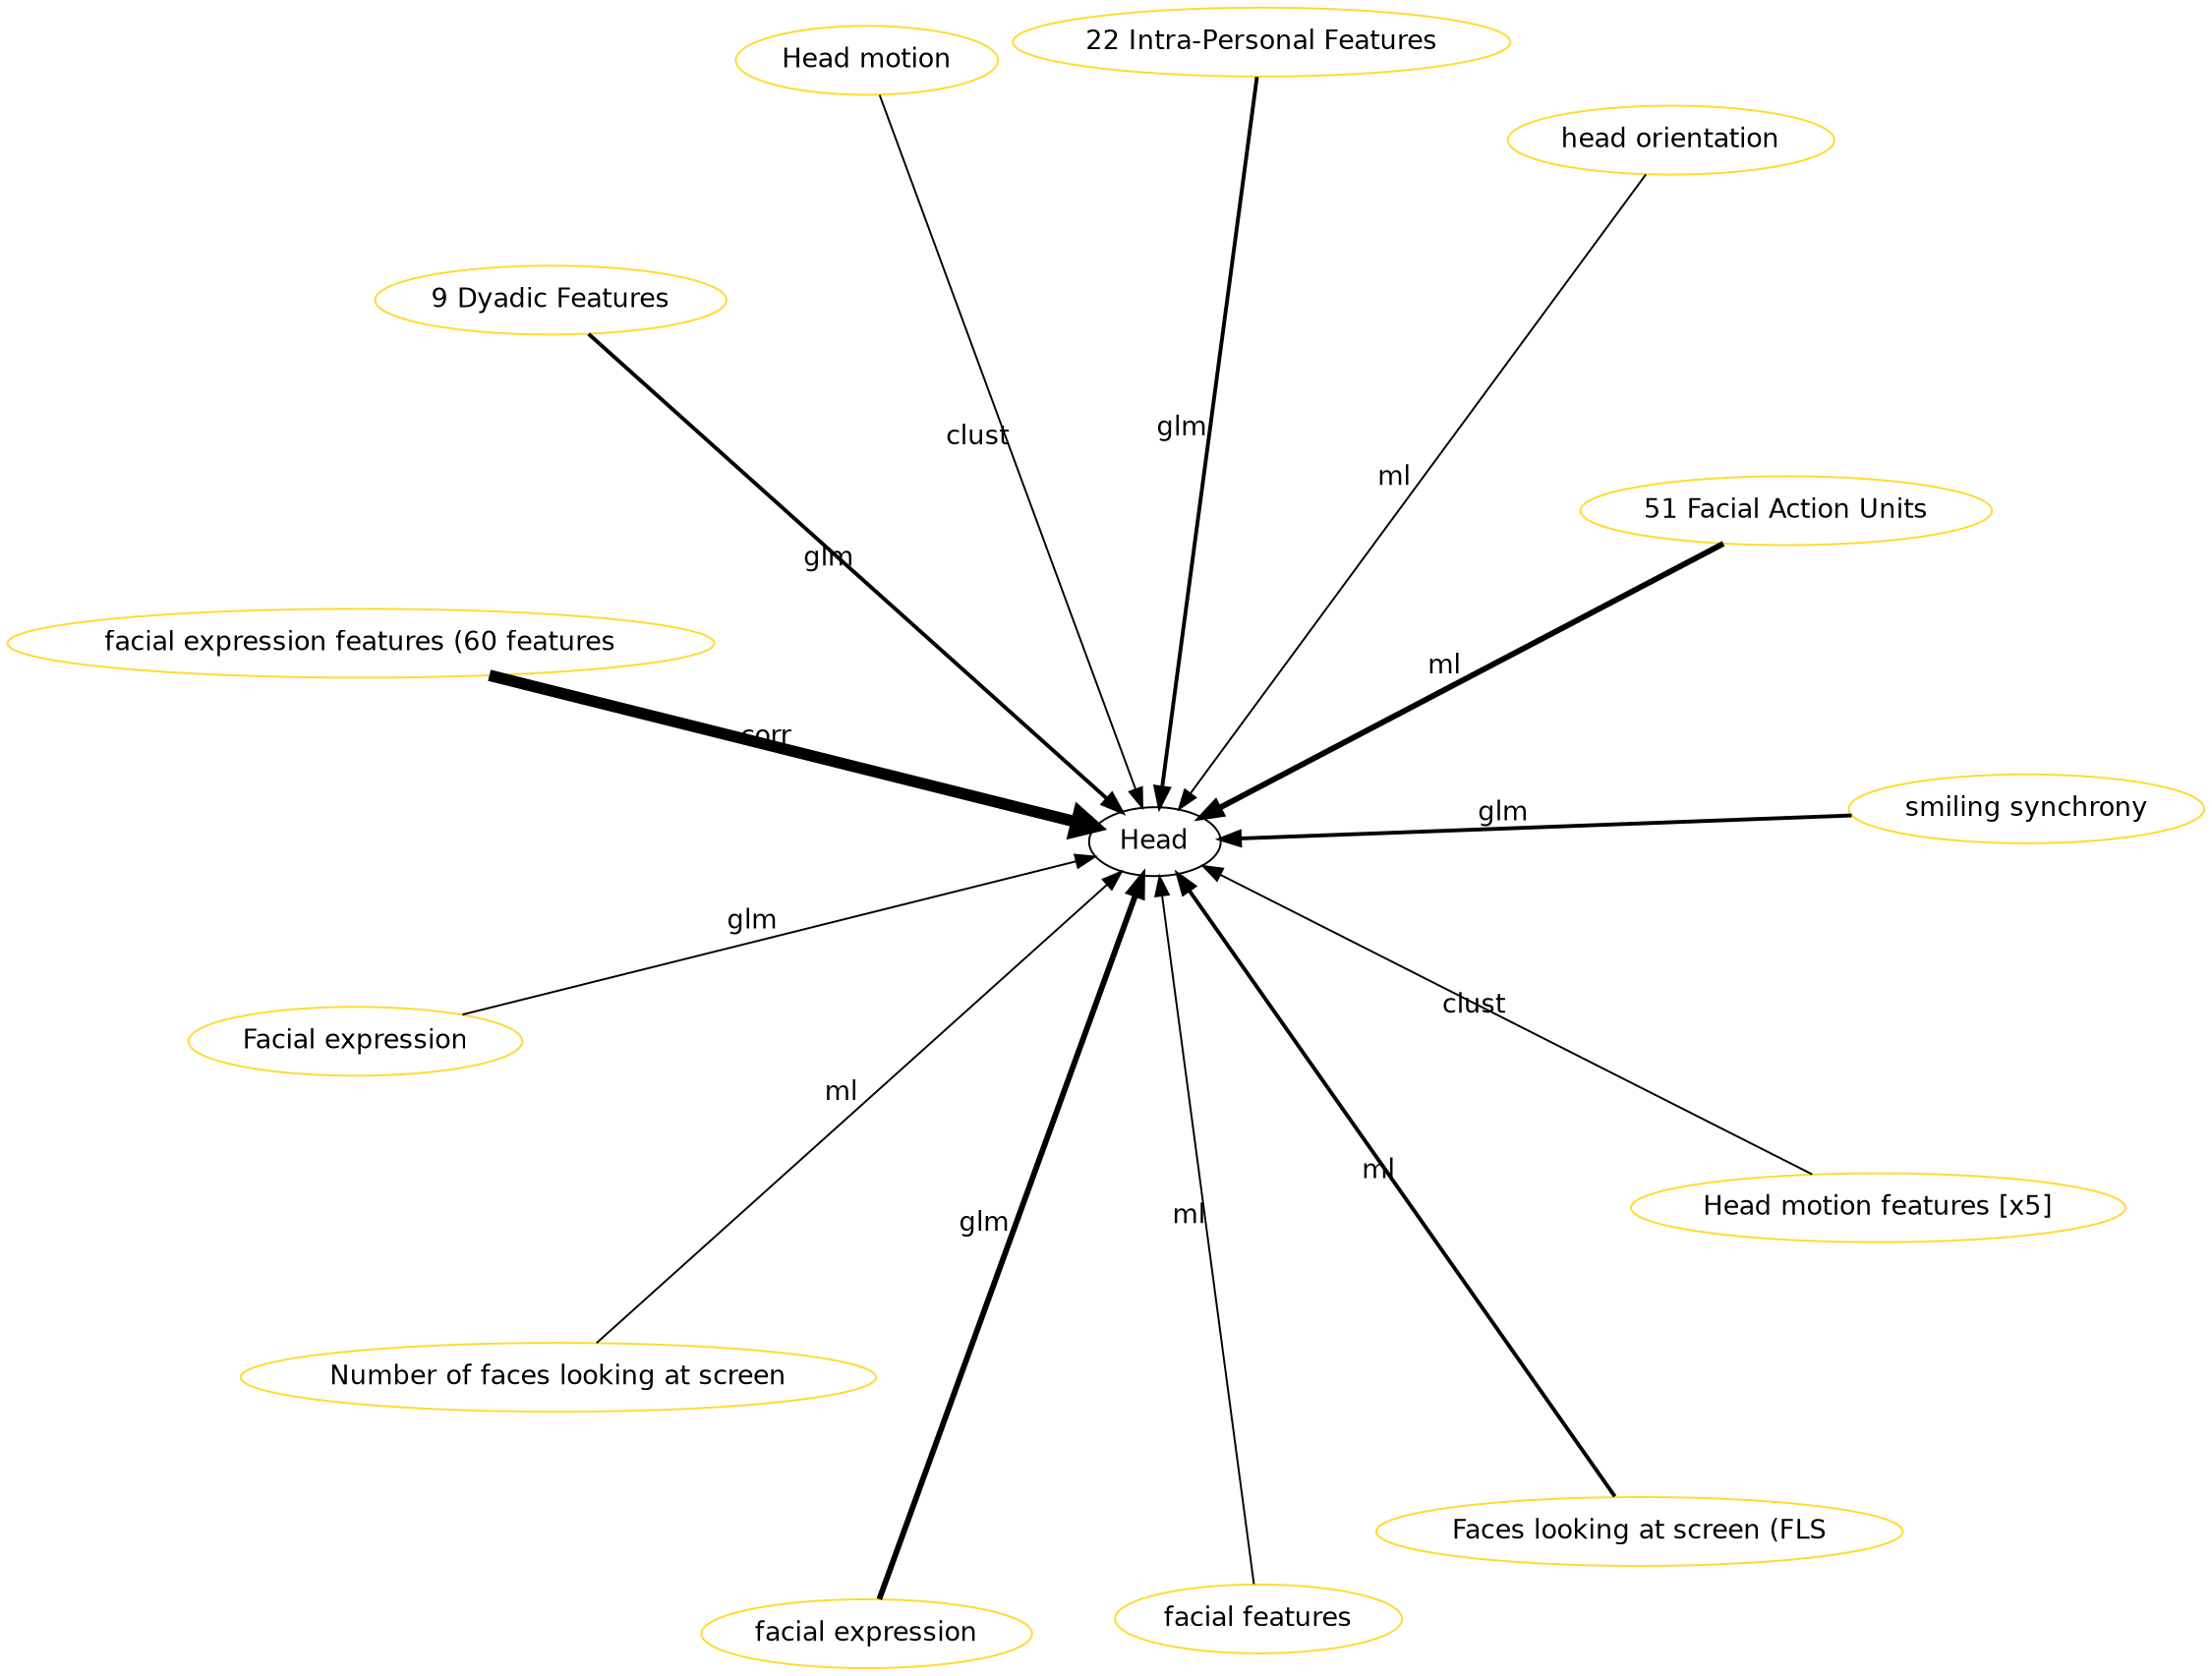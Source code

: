 digraph world {
        size="15,15";
        layout=neato
        graph [fontname = "helvetica"];
        node [fontname = "helvetica", colorscheme=set28];
        edge [fontname = "helvetica", colorscheme=set28];

	"Head" [href="index.svg"];
	"51 Facial Action Units" [href="https://scholar.google.com/scholar?hl=en&q=Automatic%20Recognition%20of%20Affective%20Laughter%20in%20Spontaneous%20Dyadic%20Interactions%20from%20Audiovisual%20Signals" target="_blank" , color="6"];
	"51 Facial Action Units" [href="https://scholar.google.com/scholar?hl=en&q=Automatic%20Recognition%20of%20Affective%20Laughter%20in%20Spontaneous%20Dyadic%20Interactions%20from%20Audiovisual%20Signals" target="_blank" , color="6"];
	"51 Facial Action Units" [href="https://scholar.google.com/scholar?hl=en&q=Automatic%20Recognition%20of%20Affective%20Laughter%20in%20Spontaneous%20Dyadic%20Interactions%20from%20Audiovisual%20Signals" target="_blank" , color="6"];
	"facial expression" [href="https://scholar.google.com/scholar?hl=en&q=The%20Additive%20Value%20of%20Multimodal%20Features%20for%20Predicting%20Engagement,%20Frustration,%20and%20Learning%20during%20Tutoring" target="_blank" , color="6"];
	"facial expression" [href="https://scholar.google.com/scholar?hl=en&q=The%20Additive%20Value%20of%20Multimodal%20Features%20for%20Predicting%20Engagement,%20Frustration,%20and%20Learning%20during%20Tutoring" target="_blank" , color="6"];
	"facial expression" [href="https://scholar.google.com/scholar?hl=en&q=The%20Additive%20Value%20of%20Multimodal%20Features%20for%20Predicting%20Engagement,%20Frustration,%20and%20Learning%20during%20Tutoring" target="_blank" , color="6"];
	"Head motion" [href="https://scholar.google.com/scholar?hl=en&q=Personality%20Trait%20Classification%20via%20Co-Occurrent%20Multiparty%20Multimodal%20Event%20Discovery" target="_blank" , color="6"];
	"22 Intra-Personal Features" [href="https://scholar.google.com/scholar?hl=en&q=Personality%20classification%20and%20behaviour%20interpretation:%20An%20approach%20based%20on%20feature%20categories" target="_blank" , color="6"];
	"22 Intra-Personal Features" [href="https://scholar.google.com/scholar?hl=en&q=Personality%20classification%20and%20behaviour%20interpretation:%20An%20approach%20based%20on%20feature%20categories" target="_blank" , color="6"];
	"9 Dyadic Features" [href="https://scholar.google.com/scholar?hl=en&q=Personality%20classification%20and%20behaviour%20interpretation:%20An%20approach%20based%20on%20feature%20categories" target="_blank" , color="6"];
	"9 Dyadic Features" [href="https://scholar.google.com/scholar?hl=en&q=Personality%20classification%20and%20behaviour%20interpretation:%20An%20approach%20based%20on%20feature%20categories" target="_blank" , color="6"];
	"Facial expression" [href="https://scholar.google.com/scholar?hl=en&q=Going%20beyond%20what%20is%20visible:%20What%20multichannel%20data%20can%20reveal%20about%20interaction%20in%20the%20context%20of%20collaborative%20learning?" target="_blank" , color="6"];
	"Head motion features [x5]" [href="https://scholar.google.com/scholar?hl=en&q=Task-independent%20Multimodal%20Prediction%20of%20Group%20Performance%20Based%20on%20Product%20Dimensions" target="_blank" , color="6"];
	"Number of faces looking at screen" [href="https://scholar.google.com/scholar?hl=en&q=Supervised%20machine%20learning%20in%20multimodal%20learning%20analytics%20for%20estimating%20success%20in%20project-based%20learning" target="_blank" , color="6"];
	"Faces looking at screen (FLS" [href="https://scholar.google.com/scholar?hl=en&q=Estimation%20of%20success%20in%20collaborative%20learning%20based%20on%20multimodal%20learning%20analytics%20features" target="_blank" , color="6"];
	"facial features" [href="https://scholar.google.com/scholar?hl=en&q=Real-time%20mutual%20gaze%20perception" target="_blank" , color="6"];
	"facial expression features (60 features" [href="https://scholar.google.com/scholar?hl=en&q=Multimodal%20Analysis%20of%20Vocal%20Collaborative%20Search:A%20Public%20Corpus%20and%20Results" target="_blank" , color="6"];
	"facial expression features (60 features" [href="https://scholar.google.com/scholar?hl=en&q=Multimodal%20Analysis%20of%20Vocal%20Collaborative%20Search:A%20Public%20Corpus%20and%20Results" target="_blank" , color="6"];
	"facial expression features (60 features" [href="https://scholar.google.com/scholar?hl=en&q=Multimodal%20Analysis%20of%20Vocal%20Collaborative%20Search:A%20Public%20Corpus%20and%20Results" target="_blank" , color="6"];
	"facial expression features (60 features" [href="https://scholar.google.com/scholar?hl=en&q=Multimodal%20Analysis%20of%20Vocal%20Collaborative%20Search:A%20Public%20Corpus%20and%20Results" target="_blank" , color="6"];
	"facial expression features (60 features" [href="https://scholar.google.com/scholar?hl=en&q=Multimodal%20Analysis%20of%20Vocal%20Collaborative%20Search:A%20Public%20Corpus%20and%20Results" target="_blank" , color="6"];
	"facial expression features (60 features" [href="https://scholar.google.com/scholar?hl=en&q=Multimodal%20Analysis%20of%20Vocal%20Collaborative%20Search:A%20Public%20Corpus%20and%20Results" target="_blank" , color="6"];
	"smiling synchrony" [href="https://scholar.google.com/scholar?hl=en&q=Physiological%20evidence%20of%20interpersonal%20dynamics%20in%20a%20cooperative%20production%20task" target="_blank" , color="6"];
	"smiling synchrony" [href="https://scholar.google.com/scholar?hl=en&q=Physiological%20evidence%20of%20interpersonal%20dynamics%20in%20a%20cooperative%20production%20task" target="_blank" , color="6"];
	"head orientation" [href="https://scholar.google.com/scholar?hl=en&q=Multi-modal%20Social%20Signal%20Analysis%20for%20Predicting%20Agreement%20in%20Conversation%20Settings" target="_blank" , color="6"];
	"Faces looking at screen (FLS" [href="https://scholar.google.com/scholar?hl=en&q=Estimation%20of%20success%20in%20collaborative%20learning%20based%20on%20multimodal%20learning%20analytics%20features" target="_blank" , color="6"];
	"51 Facial Action Units" -> "Head" [label="ml", labeltooltip=3, style="solid", penwidth=3];
	"facial expression" -> "Head" [label="glm", labeltooltip=3, style="solid", penwidth=3];
	"Head motion" -> "Head" [label="clust", labeltooltip=1, style="solid", penwidth=1];
	"22 Intra-Personal Features" -> "Head" [label="glm", labeltooltip=2, style="solid", penwidth=2];
	"9 Dyadic Features" -> "Head" [label="glm", labeltooltip=2, style="solid", penwidth=2];
	"Facial expression" -> "Head" [label="glm", labeltooltip=1, style="solid", penwidth=1];
	"Head motion features [x5]" -> "Head" [label="clust", labeltooltip=1, style="solid", penwidth=1];
	"Number of faces looking at screen" -> "Head" [label="ml", labeltooltip=1, style="solid", penwidth=1];
	"Faces looking at screen (FLS" -> "Head" [label="ml", labeltooltip=2, style="solid", penwidth=2];
	"facial features" -> "Head" [label="ml", labeltooltip=1, style="solid", penwidth=1];
	"facial expression features (60 features" -> "Head" [label="corr", labeltooltip=6, style="solid", penwidth=6];
	"smiling synchrony" -> "Head" [label="glm", labeltooltip=2, style="solid", penwidth=2];
	"head orientation" -> "Head" [label="ml", labeltooltip=1, style="solid", penwidth=1];

 overlap=false 
 splines = true; 


}